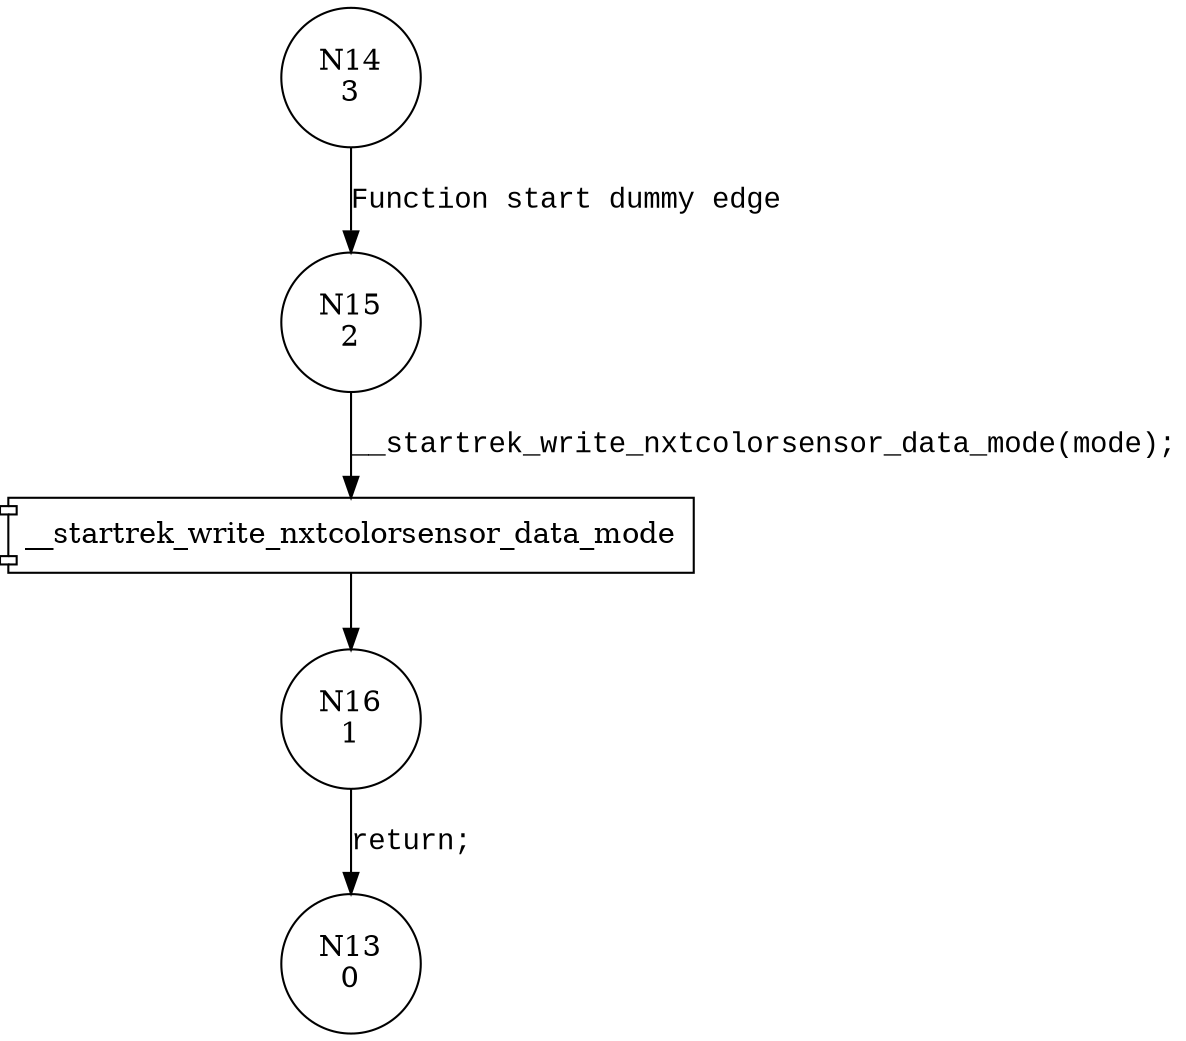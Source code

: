 digraph ecrobot_set_nxtcolorsensor {
14 [shape="circle" label="N14\n3"]
15 [shape="circle" label="N15\n2"]
16 [shape="circle" label="N16\n1"]
13 [shape="circle" label="N13\n0"]
14 -> 15 [label="Function start dummy edge" fontname="Courier New"]
100009 [shape="component" label="__startrek_write_nxtcolorsensor_data_mode"]
15 -> 100009 [label="__startrek_write_nxtcolorsensor_data_mode(mode);" fontname="Courier New"]
100009 -> 16 [label="" fontname="Courier New"]
16 -> 13 [label="return;" fontname="Courier New"]
}